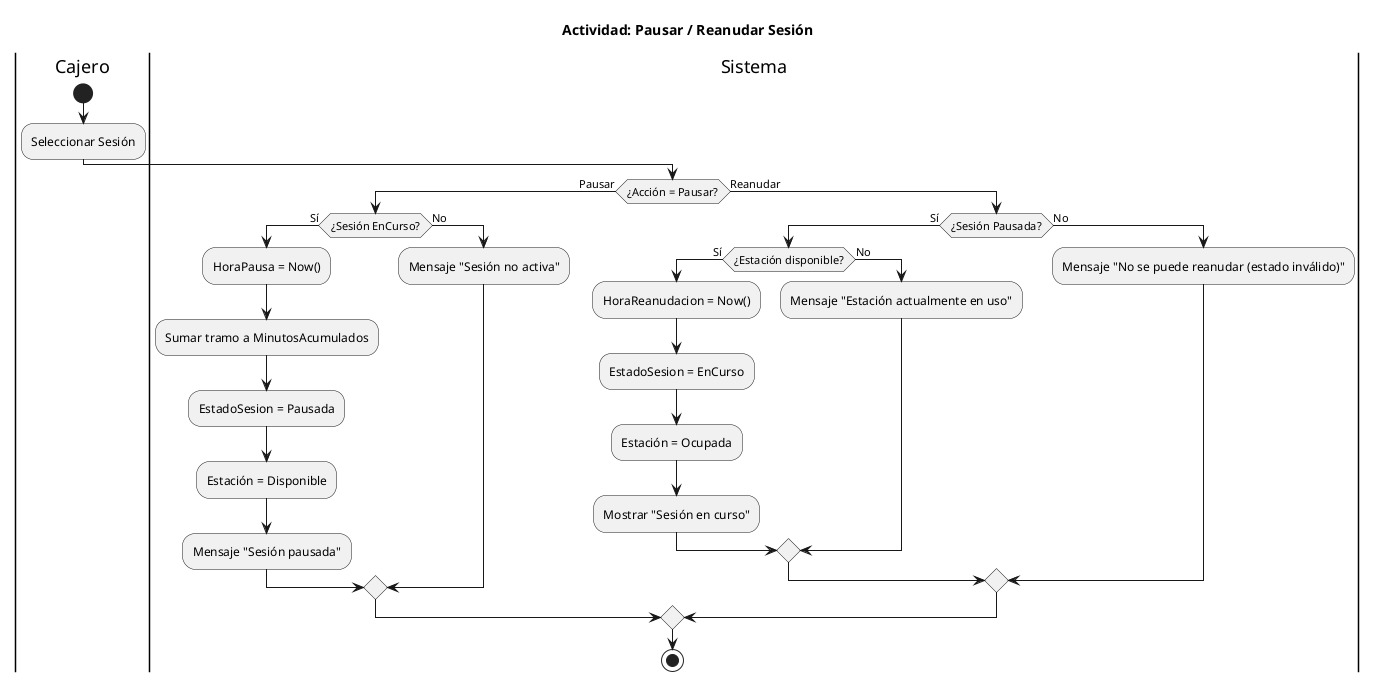 @startuml
title Actividad: Pausar / Reanudar Sesión

|Cajero|
start
:Seleccionar Sesión;

|Sistema|
if (¿Acción = Pausar?) then (Pausar)
  if (¿Sesión EnCurso?) then (Sí)
    :HoraPausa = Now();
    :Sumar tramo a MinutosAcumulados;
    :EstadoSesion = Pausada;
    :Estación = Disponible;
    :Mensaje "Sesión pausada";
  else (No)
    :Mensaje "Sesión no activa";
  endif
else (Reanudar)
  if (¿Sesión Pausada?) then (Sí)
    if (¿Estación disponible?) then (Sí)
      :HoraReanudacion = Now();
      :EstadoSesion = EnCurso;
      :Estación = Ocupada;
      :Mostrar "Sesión en curso";
    else (No)
      :Mensaje "Estación actualmente en uso";
    endif
  else (No)
    :Mensaje "No se puede reanudar (estado inválido)";
  endif
endif

stop
@enduml
